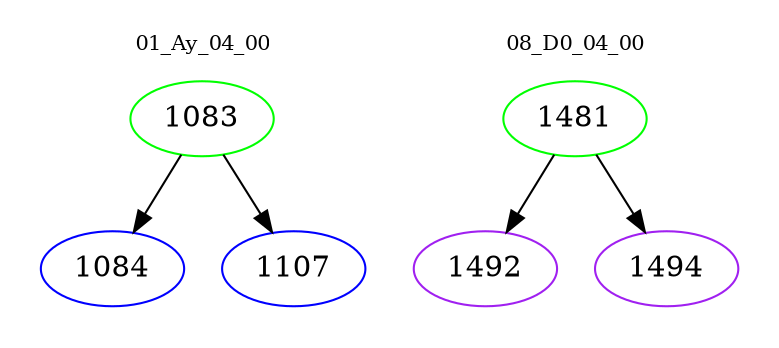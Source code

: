 digraph{
subgraph cluster_0 {
color = white
label = "01_Ay_04_00";
fontsize=10;
T0_1083 [label="1083", color="green"]
T0_1083 -> T0_1084 [color="black"]
T0_1084 [label="1084", color="blue"]
T0_1083 -> T0_1107 [color="black"]
T0_1107 [label="1107", color="blue"]
}
subgraph cluster_1 {
color = white
label = "08_D0_04_00";
fontsize=10;
T1_1481 [label="1481", color="green"]
T1_1481 -> T1_1492 [color="black"]
T1_1492 [label="1492", color="purple"]
T1_1481 -> T1_1494 [color="black"]
T1_1494 [label="1494", color="purple"]
}
}
